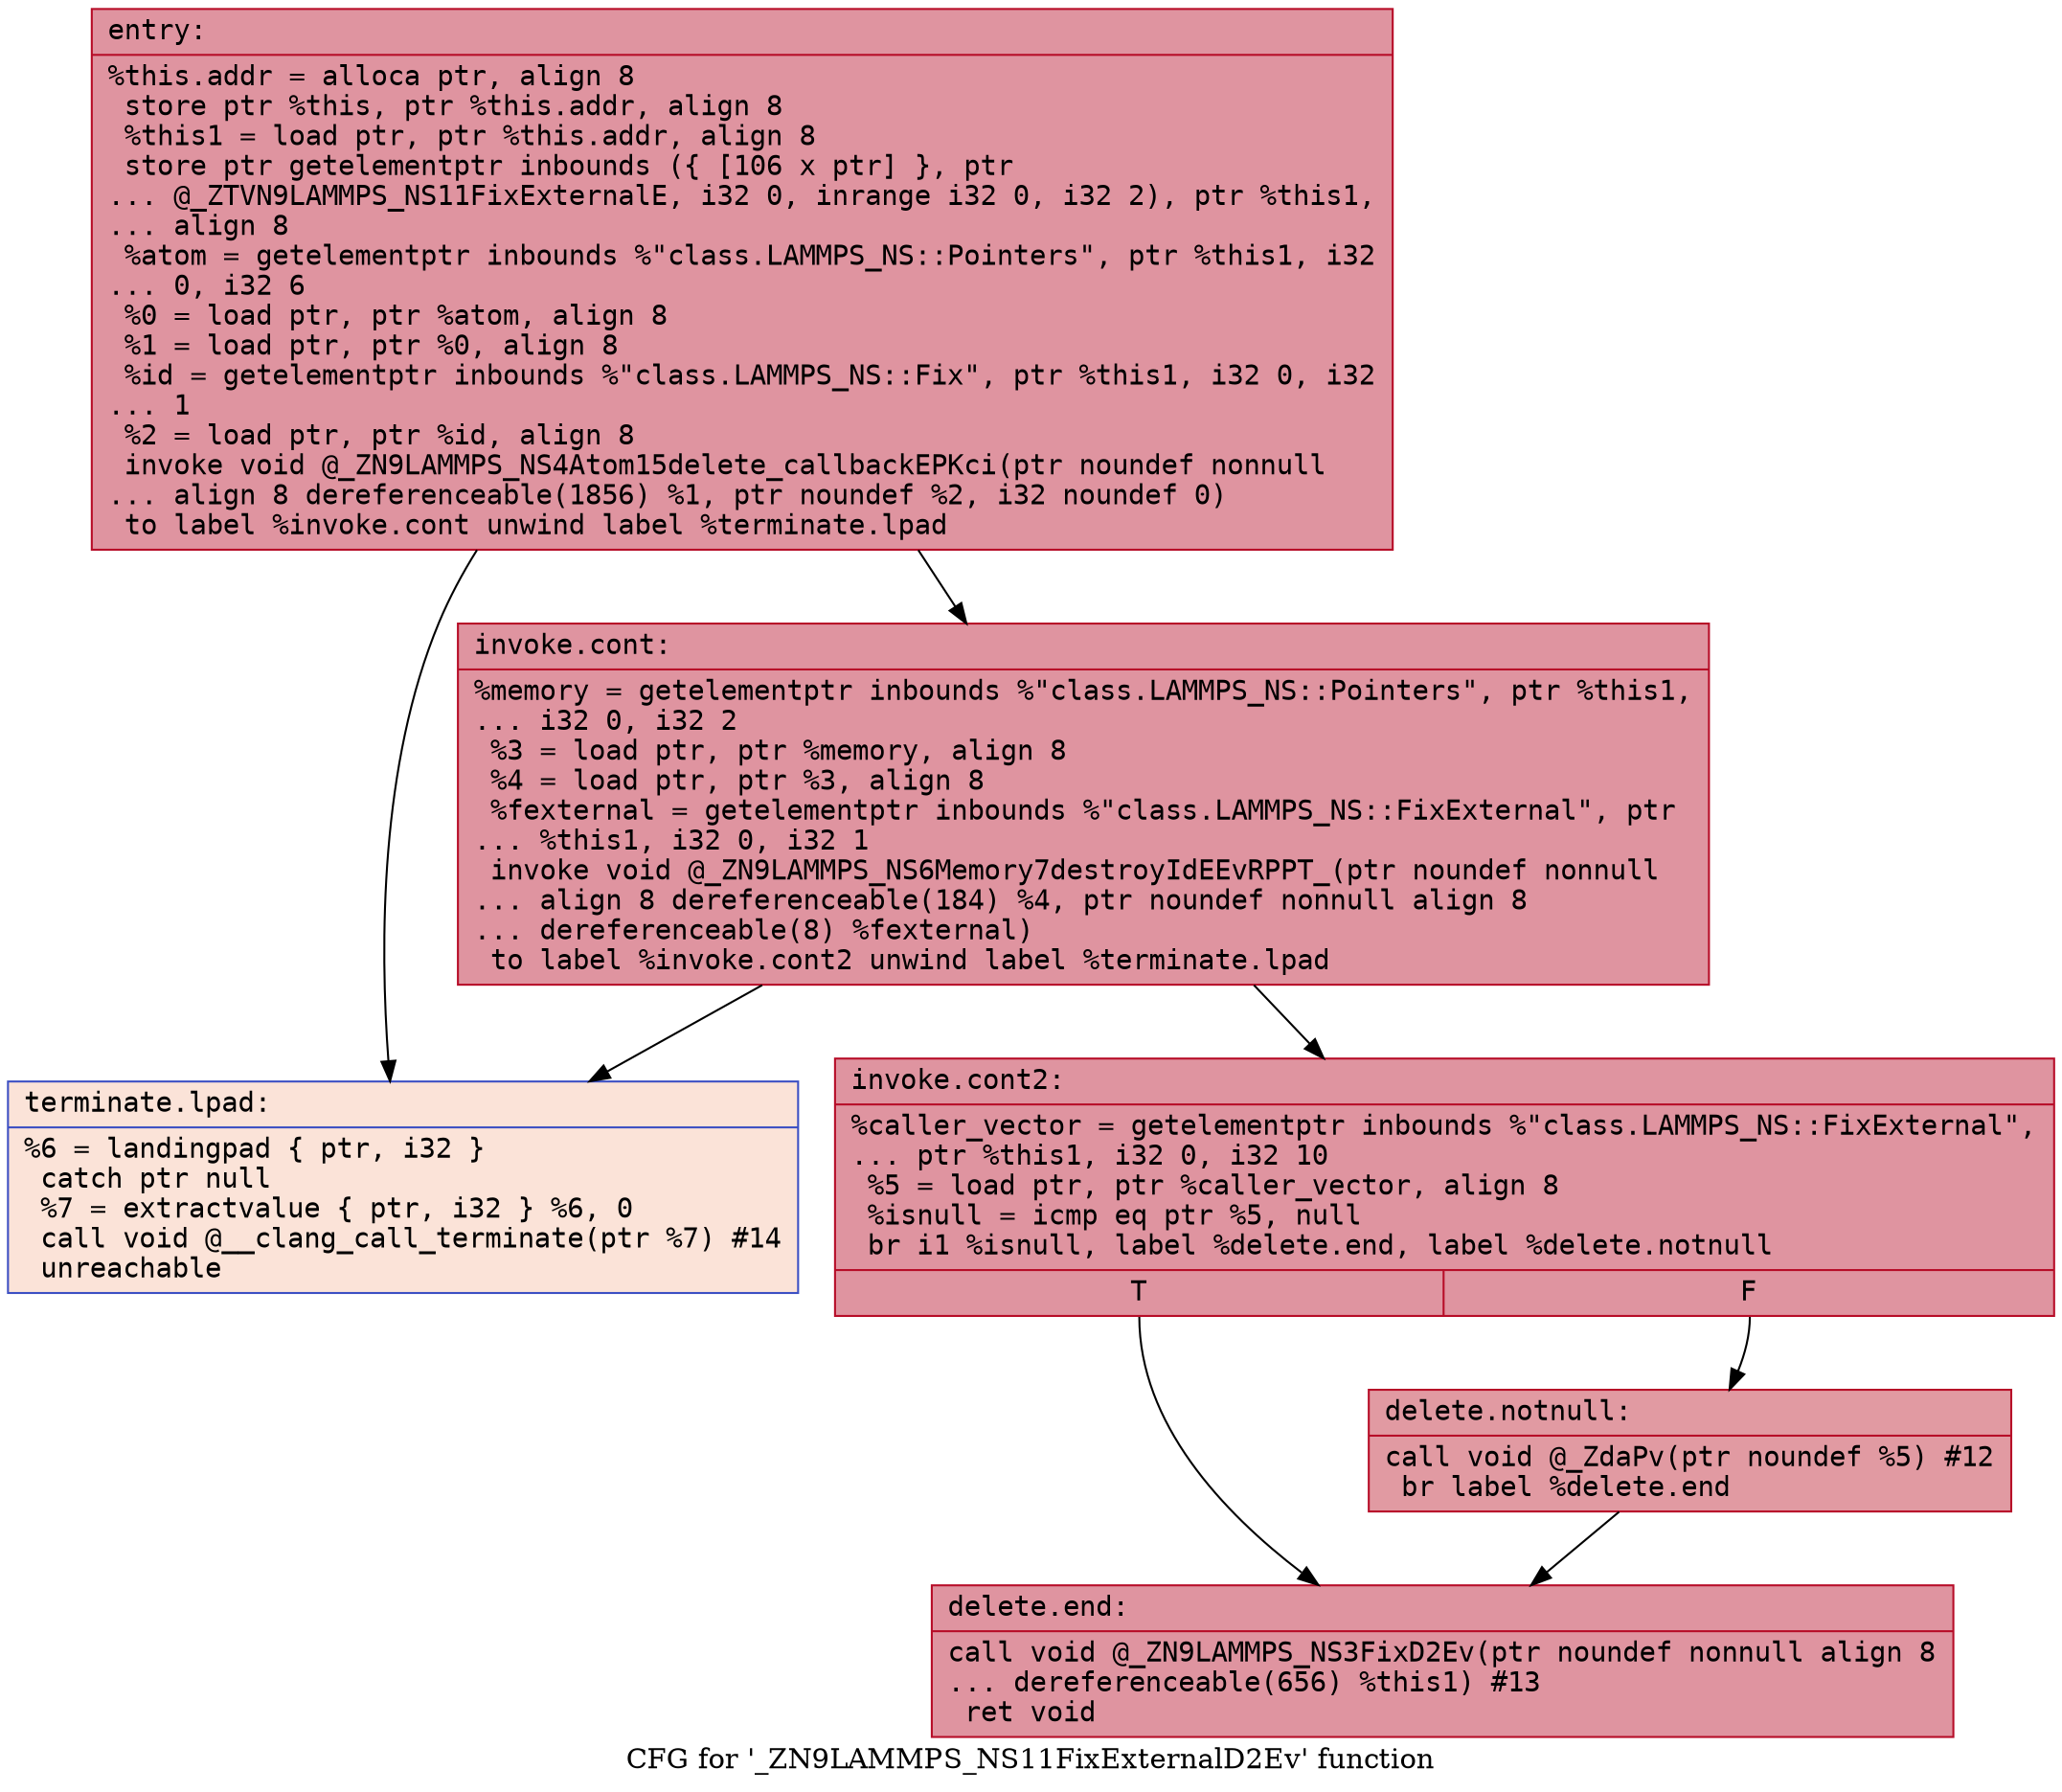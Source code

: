 digraph "CFG for '_ZN9LAMMPS_NS11FixExternalD2Ev' function" {
	label="CFG for '_ZN9LAMMPS_NS11FixExternalD2Ev' function";

	Node0x5634c652ec60 [shape=record,color="#b70d28ff", style=filled, fillcolor="#b70d2870" fontname="Courier",label="{entry:\l|  %this.addr = alloca ptr, align 8\l  store ptr %this, ptr %this.addr, align 8\l  %this1 = load ptr, ptr %this.addr, align 8\l  store ptr getelementptr inbounds (\{ [106 x ptr] \}, ptr\l... @_ZTVN9LAMMPS_NS11FixExternalE, i32 0, inrange i32 0, i32 2), ptr %this1,\l... align 8\l  %atom = getelementptr inbounds %\"class.LAMMPS_NS::Pointers\", ptr %this1, i32\l... 0, i32 6\l  %0 = load ptr, ptr %atom, align 8\l  %1 = load ptr, ptr %0, align 8\l  %id = getelementptr inbounds %\"class.LAMMPS_NS::Fix\", ptr %this1, i32 0, i32\l... 1\l  %2 = load ptr, ptr %id, align 8\l  invoke void @_ZN9LAMMPS_NS4Atom15delete_callbackEPKci(ptr noundef nonnull\l... align 8 dereferenceable(1856) %1, ptr noundef %2, i32 noundef 0)\l          to label %invoke.cont unwind label %terminate.lpad\l}"];
	Node0x5634c652ec60 -> Node0x5634c652f0a0[tooltip="entry -> invoke.cont\nProbability 100.00%" ];
	Node0x5634c652ec60 -> Node0x5634c652f0f0[tooltip="entry -> terminate.lpad\nProbability 0.00%" ];
	Node0x5634c652f0a0 [shape=record,color="#b70d28ff", style=filled, fillcolor="#b70d2870" fontname="Courier",label="{invoke.cont:\l|  %memory = getelementptr inbounds %\"class.LAMMPS_NS::Pointers\", ptr %this1,\l... i32 0, i32 2\l  %3 = load ptr, ptr %memory, align 8\l  %4 = load ptr, ptr %3, align 8\l  %fexternal = getelementptr inbounds %\"class.LAMMPS_NS::FixExternal\", ptr\l... %this1, i32 0, i32 1\l  invoke void @_ZN9LAMMPS_NS6Memory7destroyIdEEvRPPT_(ptr noundef nonnull\l... align 8 dereferenceable(184) %4, ptr noundef nonnull align 8\l... dereferenceable(8) %fexternal)\l          to label %invoke.cont2 unwind label %terminate.lpad\l}"];
	Node0x5634c652f0a0 -> Node0x5634c652f690[tooltip="invoke.cont -> invoke.cont2\nProbability 100.00%" ];
	Node0x5634c652f0a0 -> Node0x5634c652f0f0[tooltip="invoke.cont -> terminate.lpad\nProbability 0.00%" ];
	Node0x5634c652f690 [shape=record,color="#b70d28ff", style=filled, fillcolor="#b70d2870" fontname="Courier",label="{invoke.cont2:\l|  %caller_vector = getelementptr inbounds %\"class.LAMMPS_NS::FixExternal\",\l... ptr %this1, i32 0, i32 10\l  %5 = load ptr, ptr %caller_vector, align 8\l  %isnull = icmp eq ptr %5, null\l  br i1 %isnull, label %delete.end, label %delete.notnull\l|{<s0>T|<s1>F}}"];
	Node0x5634c652f690:s0 -> Node0x5634c652eb60[tooltip="invoke.cont2 -> delete.end\nProbability 37.50%" ];
	Node0x5634c652f690:s1 -> Node0x5634c652ebe0[tooltip="invoke.cont2 -> delete.notnull\nProbability 62.50%" ];
	Node0x5634c652ebe0 [shape=record,color="#b70d28ff", style=filled, fillcolor="#bb1b2c70" fontname="Courier",label="{delete.notnull:\l|  call void @_ZdaPv(ptr noundef %5) #12\l  br label %delete.end\l}"];
	Node0x5634c652ebe0 -> Node0x5634c652eb60[tooltip="delete.notnull -> delete.end\nProbability 100.00%" ];
	Node0x5634c652eb60 [shape=record,color="#b70d28ff", style=filled, fillcolor="#b70d2870" fontname="Courier",label="{delete.end:\l|  call void @_ZN9LAMMPS_NS3FixD2Ev(ptr noundef nonnull align 8\l... dereferenceable(656) %this1) #13\l  ret void\l}"];
	Node0x5634c652f0f0 [shape=record,color="#3d50c3ff", style=filled, fillcolor="#f6bfa670" fontname="Courier",label="{terminate.lpad:\l|  %6 = landingpad \{ ptr, i32 \}\l          catch ptr null\l  %7 = extractvalue \{ ptr, i32 \} %6, 0\l  call void @__clang_call_terminate(ptr %7) #14\l  unreachable\l}"];
}
